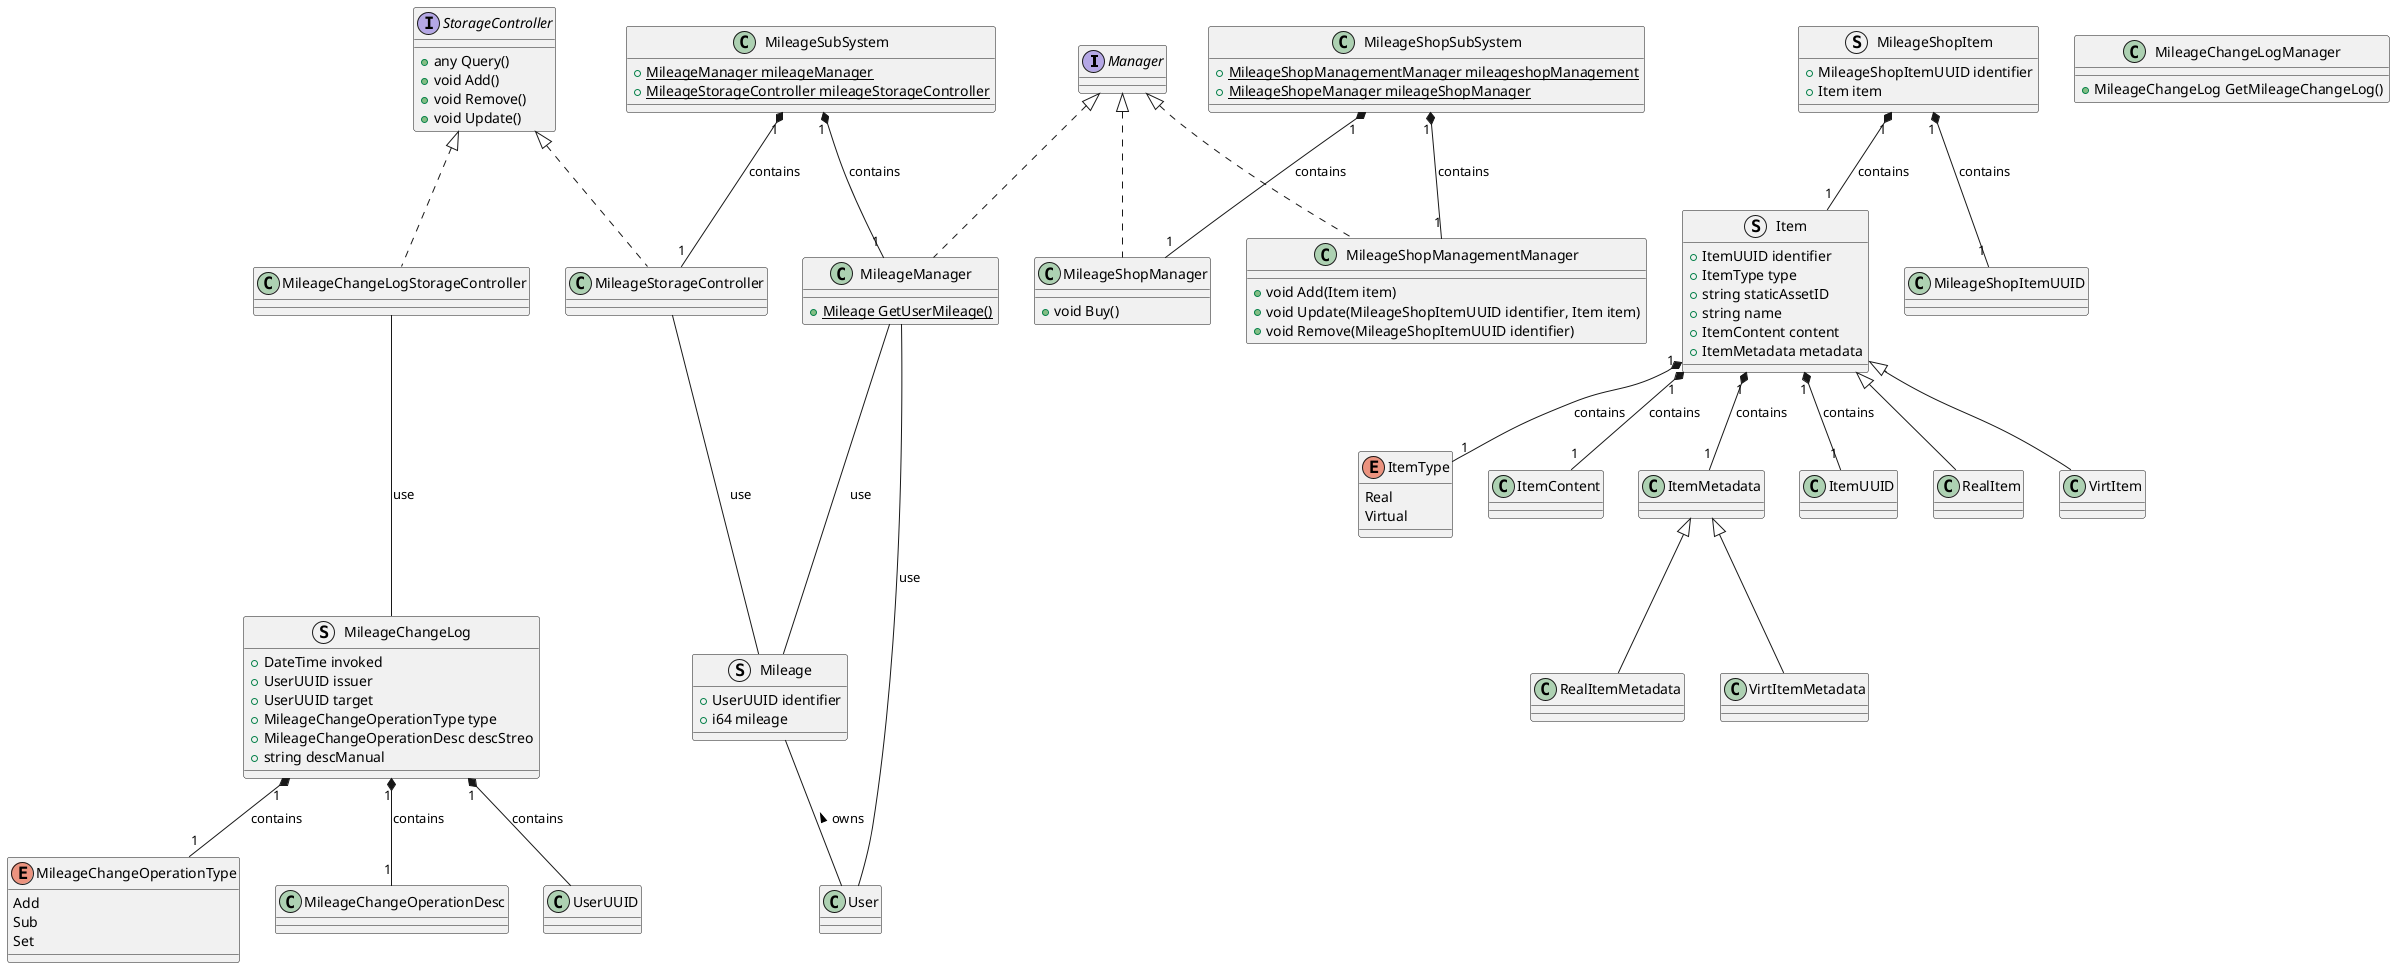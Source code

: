 @startuml
' Commons
Interface Manager
Interface StorageController {
    + any Query()
    + void Add()
    + void Remove()
    + void Update()
}

enum ItemType {
    Real
    Virtual
}

class ItemContent {}
class ItemMetadata {}
class RealItemMetadata extends ItemMetadata {}
class VirtItemMetadata extends ItemMetadata {}

struct Item {
    + ItemUUID identifier
    + ItemType type
    + string staticAssetID
    + string name
    + ItemContent content
    + ItemMetadata metadata
}

Item "1" *-- "1" ItemUUID : contains
Item "1" *-- "1" ItemType : contains
Item "1" *-- "1" ItemContent : contains
Item "1" *-- "1" ItemMetadata : contains

class RealItem extends Item {}
class VirtItem extends Item {}

struct Mileage {
    + UserUUID identifier
    + i64 mileage
}

Mileage -- User : < owns

' Mileage SubSystem

enum MileageChangeOperationType {
    Add
    Sub
    Set
}

class MileageChangeOperationDesc {}

struct MileageChangeLog {
    + DateTime invoked
    + UserUUID issuer
    + UserUUID target
    + MileageChangeOperationType type
    + MileageChangeOperationDesc descStreo
    + string descManual
}

MileageChangeLog "1" *-- UserUUID : contains
MileageChangeLog "1" *-- "1" MileageChangeOperationType : contains
MileageChangeLog "1" *-- "1" MileageChangeOperationDesc : contains

class MileageManager implements Manager {
    + {static} Mileage GetUserMileage()
}

MileageManager --- User : use
MileageManager --- Mileage : use

class MileageChangeLogManager {
    + MileageChangeLog GetMileageChangeLog()
}

class MileageChangeLogStorageController implements StorageController {}
MileageChangeLogStorageController --- MileageChangeLog : use

class MileageStorageController implements StorageController{}
MileageStorageController --- Mileage : use

class MileageSubSystem {
    + {static} MileageManager mileageManager
    + {static} MileageStorageController mileageStorageController
}

MileageSubSystem "1" *-- "1" MileageManager : contains
MileageSubSystem "1" *-- "1" MileageStorageController : contains

' MileageShop SubSystem
struct MileageShopItem {
    + MileageShopItemUUID identifier
    + Item item
}

MileageShopItem "1" *-- "1" MileageShopItemUUID : contains
MileageShopItem "1" *-- "1" Item : contains

class MileageShopManager implements Manager {
    + void Buy()
}

class MileageShopManagementManager implements Manager {
    + void Add(Item item)
    + void Update(MileageShopItemUUID identifier, Item item)
    + void Remove(MileageShopItemUUID identifier)
}

class MileageShopSubSystem {
    + {static} MileageShopManagementManager mileageshopManagement
    + {static} MileageShopeManager mileageShopManager
}
MileageShopSubSystem "1" *-- "1" MileageShopManagementManager : contains
MileageShopSubSystem "1" *-- "1" MileageShopManager : contains
@enduml
